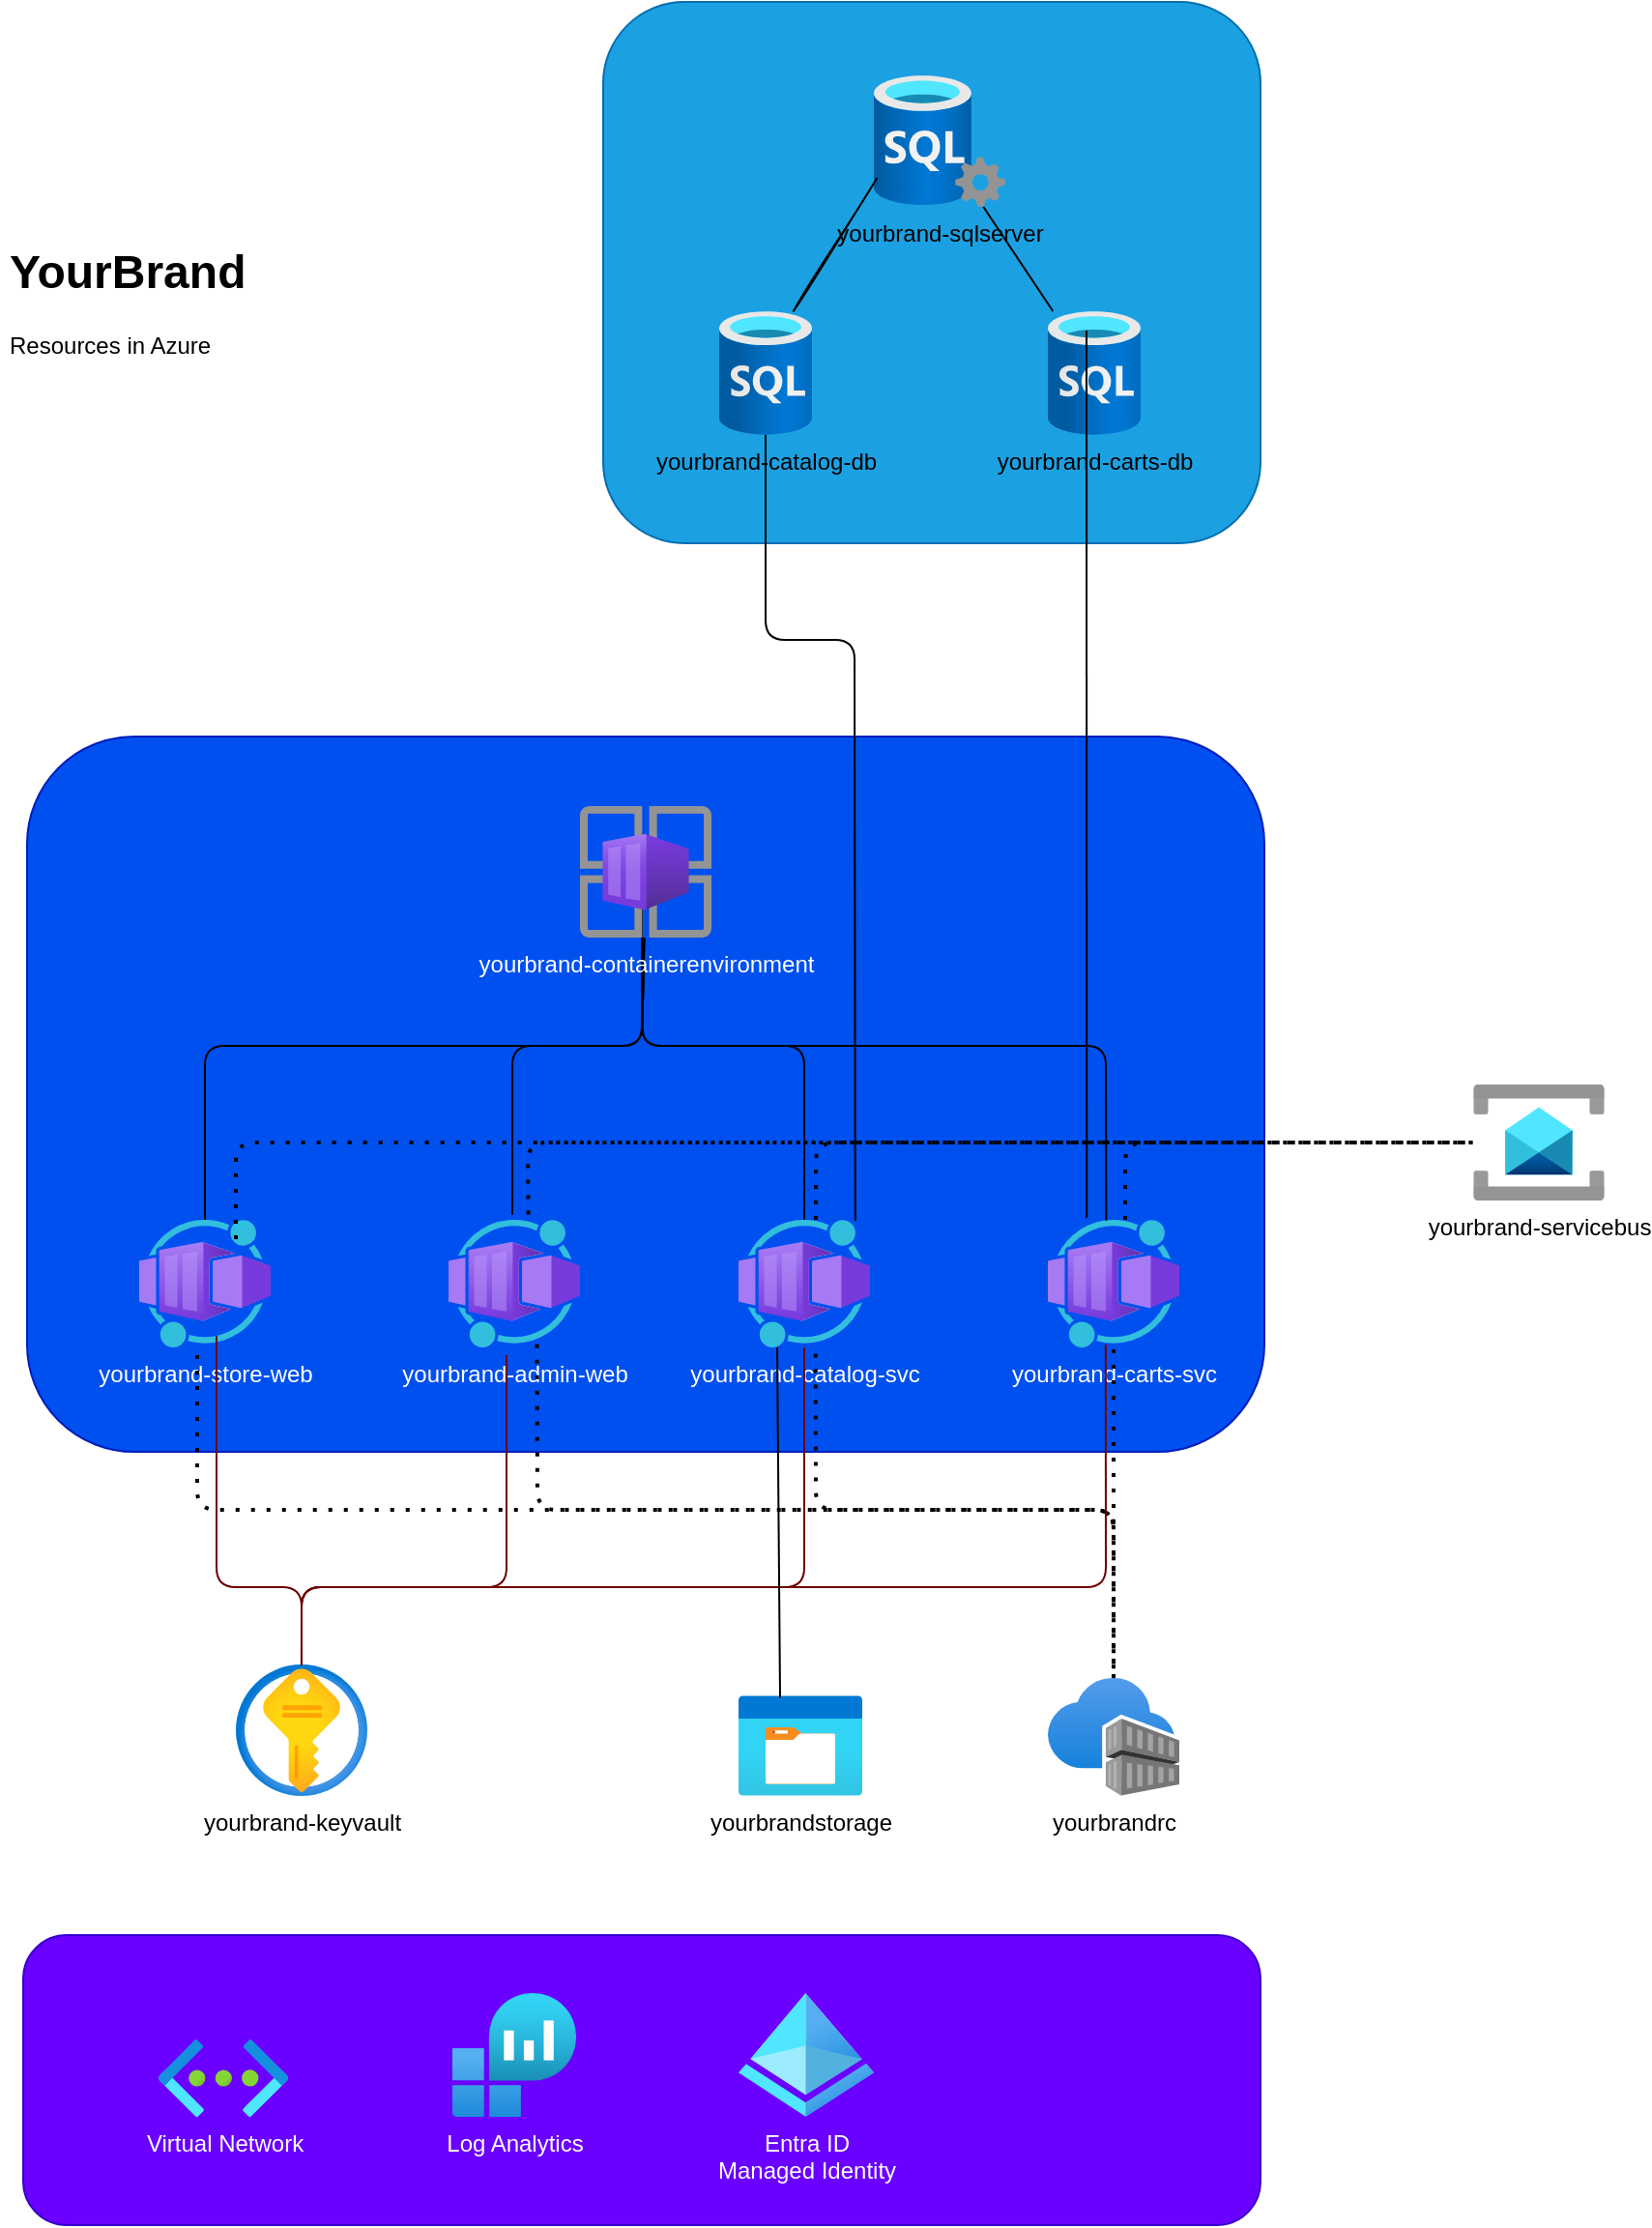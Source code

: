 <mxfile version="22.0.0" type="device">
  <diagram id="WI9T0HZ2pTsCkuznbFz-" name="Page-1">
    <mxGraphModel dx="1468" dy="1755" grid="1" gridSize="10" guides="1" tooltips="1" connect="1" arrows="1" fold="1" page="1" pageScale="1" pageWidth="1169" pageHeight="827" math="0" shadow="0">
      <root>
        <mxCell id="0" />
        <mxCell id="1" parent="0" />
        <mxCell id="i70l2Re3s1WAu30ik2ya-35" value="" style="rounded=1;whiteSpace=wrap;html=1;labelBackgroundColor=none;fillColor=#6a00ff;strokeColor=#3700CC;fontColor=#ffffff;" parent="1" vertex="1">
          <mxGeometry x="320" y="990" width="640" height="150" as="geometry" />
        </mxCell>
        <mxCell id="i70l2Re3s1WAu30ik2ya-33" value="" style="rounded=1;whiteSpace=wrap;html=1;labelBackgroundColor=none;fillColor=#1ba1e2;strokeColor=#006EAF;fontColor=#ffffff;" parent="1" vertex="1">
          <mxGeometry x="620" y="-10" width="340" height="280" as="geometry" />
        </mxCell>
        <mxCell id="i70l2Re3s1WAu30ik2ya-32" value="" style="rounded=1;whiteSpace=wrap;html=1;labelBackgroundColor=none;fillColor=#0050ef;strokeColor=#001DBC;fontColor=#ffffff;" parent="1" vertex="1">
          <mxGeometry x="322" y="370" width="640" height="370" as="geometry" />
        </mxCell>
        <mxCell id="_eD--tQv2EBPczZDE6vB-1" value="yourbrandrc" style="image;aspect=fixed;html=1;points=[];align=center;fontSize=12;image=img/lib/azure2/containers/Container_Registries.svg;hachureGap=4;fontFamily=Helvetica;labelBackgroundColor=none;" parent="1" vertex="1">
          <mxGeometry x="850" y="857" width="68" height="61" as="geometry" />
        </mxCell>
        <mxCell id="_eD--tQv2EBPczZDE6vB-2" value="yourbrand-sqlserver" style="image;aspect=fixed;html=1;points=[];align=center;fontSize=12;image=img/lib/azure2/databases/SQL_Server.svg;hachureGap=4;fontFamily=Helvetica;labelBorderColor=none;labelPosition=center;verticalLabelPosition=bottom;verticalAlign=top;labelBackgroundColor=none;" parent="1" vertex="1">
          <mxGeometry x="760" y="28" width="68" height="68" as="geometry" />
        </mxCell>
        <mxCell id="_eD--tQv2EBPczZDE6vB-5" value="yourbrand-catalog-db" style="image;aspect=fixed;html=1;points=[];align=center;fontSize=12;image=img/lib/azure2/databases/SQL_Database.svg;hachureGap=4;fontFamily=Helvetica;labelBackgroundColor=none;" parent="1" vertex="1">
          <mxGeometry x="680" y="150" width="48" height="64" as="geometry" />
        </mxCell>
        <mxCell id="_eD--tQv2EBPczZDE6vB-6" value="yourbrand-carts-db" style="image;aspect=fixed;html=1;points=[];align=center;fontSize=12;image=img/lib/azure2/databases/SQL_Database.svg;hachureGap=4;fontFamily=Helvetica;labelBackgroundColor=none;" parent="1" vertex="1">
          <mxGeometry x="850" y="150" width="48" height="64" as="geometry" />
        </mxCell>
        <mxCell id="_eD--tQv2EBPczZDE6vB-7" value="yourbrand-keyvault" style="image;aspect=fixed;html=1;points=[];align=center;fontSize=12;image=img/lib/azure2/security/Key_Vaults.svg;hachureGap=4;fontFamily=Helvetica;labelBackgroundColor=none;" parent="1" vertex="1">
          <mxGeometry x="430" y="850" width="68" height="68" as="geometry" />
        </mxCell>
        <mxCell id="_eD--tQv2EBPczZDE6vB-9" value="yourbrand-catalog-svc" style="image;aspect=fixed;html=1;points=[];align=center;fontSize=12;image=img/lib/azure2/other/Worker_Container_App.svg;hachureGap=4;fontFamily=Helvetica;labelBackgroundColor=none;fontColor=#FFFFFF;" parent="1" vertex="1">
          <mxGeometry x="690" y="620" width="68" height="66" as="geometry" />
        </mxCell>
        <mxCell id="_eD--tQv2EBPczZDE6vB-10" value="yourbrand-carts-svc" style="image;aspect=fixed;html=1;points=[];align=center;fontSize=12;image=img/lib/azure2/other/Worker_Container_App.svg;hachureGap=4;fontFamily=Helvetica;labelBackgroundColor=none;fontColor=#FFFFFF;" parent="1" vertex="1">
          <mxGeometry x="850" y="620" width="68" height="66" as="geometry" />
        </mxCell>
        <mxCell id="_eD--tQv2EBPczZDE6vB-11" value="yourbrand-store-web" style="image;aspect=fixed;html=1;points=[];align=center;fontSize=12;image=img/lib/azure2/other/Worker_Container_App.svg;hachureGap=4;fontFamily=Helvetica;labelBackgroundColor=none;fontColor=#FFFFFF;" parent="1" vertex="1">
          <mxGeometry x="380" y="620" width="68" height="66" as="geometry" />
        </mxCell>
        <mxCell id="_eD--tQv2EBPczZDE6vB-12" value="yourbrand-admin-web" style="image;aspect=fixed;html=1;points=[];align=center;fontSize=12;image=img/lib/azure2/other/Worker_Container_App.svg;hachureGap=4;fontFamily=Helvetica;labelBackgroundColor=none;fontColor=#FFFFFF;" parent="1" vertex="1">
          <mxGeometry x="540" y="620" width="68" height="66" as="geometry" />
        </mxCell>
        <mxCell id="_eD--tQv2EBPczZDE6vB-13" value="" style="endArrow=none;html=1;hachureGap=4;fontFamily=Helvetica;fontSize=16;rounded=1;endFill=0;startArrow=none;" parent="1" source="_eD--tQv2EBPczZDE6vB-11" edge="1">
          <mxGeometry width="50" height="50" relative="1" as="geometry">
            <mxPoint x="684.65" y="600.6" as="sourcePoint" />
            <mxPoint x="640" y="420" as="targetPoint" />
            <Array as="points">
              <mxPoint x="414" y="580" />
              <mxPoint x="414" y="530" />
              <mxPoint x="640" y="530" />
            </Array>
          </mxGeometry>
        </mxCell>
        <mxCell id="_eD--tQv2EBPczZDE6vB-14" value="" style="endArrow=none;html=1;hachureGap=4;fontFamily=Helvetica;fontSize=16;exitX=0.485;exitY=-0.039;exitDx=0;exitDy=0;exitPerimeter=0;rounded=1;endFill=0;" parent="1" source="_eD--tQv2EBPczZDE6vB-12" target="_eD--tQv2EBPczZDE6vB-8" edge="1">
          <mxGeometry width="50" height="50" relative="1" as="geometry">
            <mxPoint x="640" y="630" as="sourcePoint" />
            <mxPoint x="640" y="310" as="targetPoint" />
            <Array as="points">
              <mxPoint x="573" y="530" />
              <mxPoint x="640" y="530" />
            </Array>
          </mxGeometry>
        </mxCell>
        <mxCell id="_eD--tQv2EBPczZDE6vB-18" value="" style="endArrow=none;html=1;rounded=0;hachureGap=4;fontFamily=Architects Daughter;fontSource=https%3A%2F%2Ffonts.googleapis.com%2Fcss%3Ffamily%3DArchitects%2BDaughter;fontSize=16;endFill=0;" parent="1" source="_eD--tQv2EBPczZDE6vB-6" target="_eD--tQv2EBPczZDE6vB-2" edge="1">
          <mxGeometry width="50" height="50" relative="1" as="geometry">
            <mxPoint x="980" y="250" as="sourcePoint" />
            <mxPoint x="1030" y="200" as="targetPoint" />
          </mxGeometry>
        </mxCell>
        <mxCell id="2" value="Entra ID&lt;br&gt;Managed Identity" style="aspect=fixed;html=1;points=[];align=center;image;fontSize=12;image=img/lib/azure2/identity/Azure_Active_Directory.svg;labelBackgroundColor=none;fontColor=#FFFFFF;" parent="1" vertex="1">
          <mxGeometry x="690" y="1020" width="70" height="64" as="geometry" />
        </mxCell>
        <mxCell id="3" value="" style="endArrow=none;html=1;rounded=0;sketch=1;hachureGap=4;jiggle=2;curveFitting=1;fontFamily=Architects Daughter;fontSource=https%3A%2F%2Ffonts.googleapis.com%2Fcss%3Ffamily%3DArchitects%2BDaughter;fontSize=16;entryX=0.022;entryY=0.785;entryDx=0;entryDy=0;entryPerimeter=0;exitX=0.801;exitY=-0.002;exitDx=0;exitDy=0;exitPerimeter=0;endFill=0;" parent="1" source="_eD--tQv2EBPczZDE6vB-5" target="_eD--tQv2EBPczZDE6vB-2" edge="1">
          <mxGeometry width="50" height="50" relative="1" as="geometry">
            <mxPoint x="734.842" y="200" as="sourcePoint" />
            <mxPoint x="799.992" y="99.972" as="targetPoint" />
          </mxGeometry>
        </mxCell>
        <mxCell id="5" value="yourbrand-servicebus" style="aspect=fixed;html=1;points=[];align=center;image;fontSize=12;image=img/lib/azure2/integration/Service_Bus.svg;labelBackgroundColor=none;" parent="1" vertex="1">
          <mxGeometry x="1070" y="550" width="68" height="60" as="geometry" />
        </mxCell>
        <mxCell id="6" value="yourbrandstorage" style="aspect=fixed;html=1;points=[];align=center;image;fontSize=12;image=img/lib/azure2/general/Storage_Container.svg;labelBackgroundColor=none;" parent="1" vertex="1">
          <mxGeometry x="690" y="866" width="64" height="52" as="geometry" />
        </mxCell>
        <mxCell id="7" value="Virtual Network" style="aspect=fixed;html=1;points=[];align=center;image;fontSize=12;image=img/lib/azure2/networking/Virtual_Networks.svg;labelBackgroundColor=none;fontColor=#FFFFFF;" parent="1" vertex="1">
          <mxGeometry x="390" y="1044" width="67" height="40" as="geometry" />
        </mxCell>
        <mxCell id="8" value="" style="endArrow=none;dashed=1;html=1;dashPattern=1 3;strokeWidth=2;exitX=0.735;exitY=0.152;exitDx=0;exitDy=0;exitPerimeter=0;" parent="1" source="_eD--tQv2EBPczZDE6vB-11" target="5" edge="1">
          <mxGeometry width="50" height="50" relative="1" as="geometry">
            <mxPoint x="890" y="520" as="sourcePoint" />
            <mxPoint x="1020" y="440" as="targetPoint" />
            <Array as="points">
              <mxPoint x="430" y="580" />
            </Array>
          </mxGeometry>
        </mxCell>
        <mxCell id="9" value="" style="endArrow=none;dashed=1;html=1;dashPattern=1 3;strokeWidth=2;exitX=0.607;exitY=-0.042;exitDx=0;exitDy=0;exitPerimeter=0;" parent="1" source="_eD--tQv2EBPczZDE6vB-12" target="5" edge="1">
          <mxGeometry width="50" height="50" relative="1" as="geometry">
            <mxPoint x="830" y="560" as="sourcePoint" />
            <mxPoint x="880" y="510" as="targetPoint" />
            <Array as="points">
              <mxPoint x="581" y="580" />
            </Array>
          </mxGeometry>
        </mxCell>
        <mxCell id="10" value="" style="endArrow=none;dashed=1;html=1;dashPattern=1 3;strokeWidth=2;" parent="1" target="5" edge="1">
          <mxGeometry width="50" height="50" relative="1" as="geometry">
            <mxPoint x="730" y="620" as="sourcePoint" />
            <mxPoint x="1020" y="580" as="targetPoint" />
            <Array as="points">
              <mxPoint x="730" y="580" />
            </Array>
          </mxGeometry>
        </mxCell>
        <mxCell id="11" value="" style="endArrow=none;dashed=1;html=1;dashPattern=1 3;strokeWidth=2;" parent="1" target="5" edge="1">
          <mxGeometry width="50" height="50" relative="1" as="geometry">
            <mxPoint x="890" y="620" as="sourcePoint" />
            <mxPoint x="1060" y="590" as="targetPoint" />
            <Array as="points">
              <mxPoint x="890" y="580" />
            </Array>
          </mxGeometry>
        </mxCell>
        <mxCell id="17" value="" style="endArrow=none;html=1;exitX=0.888;exitY=0.008;exitDx=0;exitDy=0;exitPerimeter=0;" parent="1" source="_eD--tQv2EBPczZDE6vB-9" target="_eD--tQv2EBPczZDE6vB-5" edge="1">
          <mxGeometry width="50" height="50" relative="1" as="geometry">
            <mxPoint x="860" y="540" as="sourcePoint" />
            <mxPoint x="280" y="490" as="targetPoint" />
            <Array as="points">
              <mxPoint x="750" y="320" />
              <mxPoint x="704" y="320" />
            </Array>
          </mxGeometry>
        </mxCell>
        <mxCell id="i70l2Re3s1WAu30ik2ya-19" value="" style="endArrow=none;dashed=1;html=1;dashPattern=1 3;strokeWidth=2;rounded=1;" parent="1" target="_eD--tQv2EBPczZDE6vB-1" edge="1">
          <mxGeometry width="50" height="50" relative="1" as="geometry">
            <mxPoint x="410" y="690" as="sourcePoint" />
            <mxPoint x="660" y="770" as="targetPoint" />
            <Array as="points">
              <mxPoint x="410" y="770" />
              <mxPoint x="884" y="770" />
            </Array>
          </mxGeometry>
        </mxCell>
        <mxCell id="i70l2Re3s1WAu30ik2ya-20" value="" style="endArrow=none;dashed=1;html=1;dashPattern=1 3;strokeWidth=2;rounded=1;exitX=0.673;exitY=0.975;exitDx=0;exitDy=0;exitPerimeter=0;" parent="1" source="_eD--tQv2EBPczZDE6vB-12" target="_eD--tQv2EBPczZDE6vB-1" edge="1">
          <mxGeometry width="50" height="50" relative="1" as="geometry">
            <mxPoint x="610" y="820" as="sourcePoint" />
            <mxPoint x="870" y="860" as="targetPoint" />
            <Array as="points">
              <mxPoint x="586" y="770" />
              <mxPoint x="884" y="770" />
            </Array>
          </mxGeometry>
        </mxCell>
        <mxCell id="i70l2Re3s1WAu30ik2ya-21" value="" style="endArrow=none;dashed=1;html=1;dashPattern=1 3;strokeWidth=2;rounded=1;entryX=0.586;entryY=0.99;entryDx=0;entryDy=0;entryPerimeter=0;" parent="1" source="_eD--tQv2EBPczZDE6vB-1" target="_eD--tQv2EBPczZDE6vB-9" edge="1">
          <mxGeometry width="50" height="50" relative="1" as="geometry">
            <mxPoint x="870" y="860" as="sourcePoint" />
            <mxPoint x="660" y="770" as="targetPoint" />
            <Array as="points">
              <mxPoint x="884" y="770" />
              <mxPoint x="730" y="770" />
            </Array>
          </mxGeometry>
        </mxCell>
        <mxCell id="i70l2Re3s1WAu30ik2ya-22" value="" style="endArrow=none;dashed=1;html=1;dashPattern=1 3;strokeWidth=2;rounded=1;" parent="1" source="_eD--tQv2EBPczZDE6vB-1" target="_eD--tQv2EBPczZDE6vB-10" edge="1">
          <mxGeometry width="50" height="50" relative="1" as="geometry">
            <mxPoint x="610" y="820" as="sourcePoint" />
            <mxPoint x="660" y="770" as="targetPoint" />
          </mxGeometry>
        </mxCell>
        <mxCell id="i70l2Re3s1WAu30ik2ya-26" value="" style="endArrow=none;html=1;rounded=1;entryX=0.499;entryY=0.008;entryDx=0;entryDy=0;entryPerimeter=0;fillColor=#a20025;strokeColor=#6F0000;" parent="1" target="_eD--tQv2EBPczZDE6vB-7" edge="1">
          <mxGeometry width="50" height="50" relative="1" as="geometry">
            <mxPoint x="420" y="680" as="sourcePoint" />
            <mxPoint x="790" y="780" as="targetPoint" />
            <Array as="points">
              <mxPoint x="420" y="810" />
              <mxPoint x="464" y="810" />
            </Array>
          </mxGeometry>
        </mxCell>
        <mxCell id="i70l2Re3s1WAu30ik2ya-27" value="" style="endArrow=none;html=1;rounded=1;fillColor=#a20025;strokeColor=#6F0000;" parent="1" target="_eD--tQv2EBPczZDE6vB-7" edge="1">
          <mxGeometry width="50" height="50" relative="1" as="geometry">
            <mxPoint x="570" y="690" as="sourcePoint" />
            <mxPoint x="798.932" y="795.544" as="targetPoint" />
            <Array as="points">
              <mxPoint x="570" y="810" />
              <mxPoint x="464" y="810" />
            </Array>
          </mxGeometry>
        </mxCell>
        <mxCell id="i70l2Re3s1WAu30ik2ya-28" value="" style="endArrow=none;html=1;rounded=1;fillColor=#a20025;strokeColor=#6F0000;" parent="1" source="_eD--tQv2EBPczZDE6vB-9" target="_eD--tQv2EBPczZDE6vB-7" edge="1">
          <mxGeometry width="50" height="50" relative="1" as="geometry">
            <mxPoint x="580" y="660" as="sourcePoint" />
            <mxPoint x="660" y="840" as="targetPoint" />
            <Array as="points">
              <mxPoint x="724" y="810" />
              <mxPoint x="464" y="810" />
            </Array>
          </mxGeometry>
        </mxCell>
        <mxCell id="i70l2Re3s1WAu30ik2ya-30" value="&lt;h1&gt;YourBrand&lt;/h1&gt;&lt;p&gt;Resources in Azure&lt;/p&gt;" style="text;html=1;strokeColor=none;fillColor=none;spacing=5;spacingTop=-20;whiteSpace=wrap;overflow=hidden;rounded=0;" parent="1" vertex="1">
          <mxGeometry x="308" y="110" width="190" height="120" as="geometry" />
        </mxCell>
        <mxCell id="i70l2Re3s1WAu30ik2ya-31" value="Log Analytics" style="aspect=fixed;html=1;points=[];align=center;image;fontSize=12;image=img/lib/azure2/management_governance/Log_Analytics_Workspaces.svg;labelBackgroundColor=none;fontColor=#FFFFFF;" parent="1" vertex="1">
          <mxGeometry x="542" y="1020" width="64" height="64" as="geometry" />
        </mxCell>
        <mxCell id="i70l2Re3s1WAu30ik2ya-38" value="" style="endArrow=none;html=1;hachureGap=4;fontFamily=Helvetica;fontSize=16;rounded=1;exitX=0.444;exitY=0.006;exitDx=0;exitDy=0;exitPerimeter=0;endFill=0;" parent="1" source="_eD--tQv2EBPczZDE6vB-10" target="_eD--tQv2EBPczZDE6vB-8" edge="1">
          <mxGeometry width="50" height="50" relative="1" as="geometry">
            <mxPoint x="880.192" y="620.396" as="sourcePoint" />
            <mxPoint x="640" y="320" as="targetPoint" />
            <Array as="points">
              <mxPoint x="880" y="530" />
              <mxPoint x="640" y="530" />
            </Array>
          </mxGeometry>
        </mxCell>
        <mxCell id="i70l2Re3s1WAu30ik2ya-39" value="" style="endArrow=none;html=1;hachureGap=4;fontFamily=Helvetica;fontSize=16;rounded=1;endFill=0;" parent="1" source="_eD--tQv2EBPczZDE6vB-9" target="_eD--tQv2EBPczZDE6vB-8" edge="1">
          <mxGeometry width="50" height="50" relative="1" as="geometry">
            <mxPoint x="724" y="620" as="sourcePoint" />
            <mxPoint x="640" y="310" as="targetPoint" />
            <Array as="points">
              <mxPoint x="724" y="530" />
              <mxPoint x="640" y="530" />
            </Array>
          </mxGeometry>
        </mxCell>
        <mxCell id="_eD--tQv2EBPczZDE6vB-8" value="yourbrand-containerenvironment" style="image;aspect=fixed;html=1;points=[];align=center;fontSize=12;image=img/lib/azure2/other/Container_App_Environments.svg;hachureGap=4;fontFamily=Helvetica;labelBackgroundColor=none;fontColor=#ffffff;" parent="1" vertex="1">
          <mxGeometry x="608" y="406" width="68" height="68" as="geometry" />
        </mxCell>
        <mxCell id="i70l2Re3s1WAu30ik2ya-42" value="" style="endArrow=none;html=1;rounded=1;exitX=0.44;exitY=0.976;exitDx=0;exitDy=0;exitPerimeter=0;fillColor=#a20025;strokeColor=#6F0000;" parent="1" source="_eD--tQv2EBPczZDE6vB-10" target="_eD--tQv2EBPczZDE6vB-7" edge="1">
          <mxGeometry width="50" height="50" relative="1" as="geometry">
            <mxPoint x="734.0" y="696.0" as="sourcePoint" />
            <mxPoint x="476.788" y="860.68" as="targetPoint" />
            <Array as="points">
              <mxPoint x="880" y="810" />
              <mxPoint x="464" y="810" />
            </Array>
          </mxGeometry>
        </mxCell>
        <mxCell id="6cX1WpgOBLvyF5GEZwpW-18" value="" style="endArrow=none;html=1;rounded=0;entryX=0.118;entryY=0.996;entryDx=0;entryDy=0;entryPerimeter=0;exitX=0.336;exitY=0.024;exitDx=0;exitDy=0;exitPerimeter=0;" edge="1" parent="1" source="6">
          <mxGeometry width="50" height="50" relative="1" as="geometry">
            <mxPoint x="711.98" y="860.26" as="sourcePoint" />
            <mxPoint x="710.004" y="685.996" as="targetPoint" />
          </mxGeometry>
        </mxCell>
        <mxCell id="6cX1WpgOBLvyF5GEZwpW-20" value="" style="endArrow=none;html=1;rounded=0;exitX=0.296;exitY=-0.015;exitDx=0;exitDy=0;exitPerimeter=0;" edge="1" parent="1" source="_eD--tQv2EBPczZDE6vB-10">
          <mxGeometry width="50" height="50" relative="1" as="geometry">
            <mxPoint x="770" y="470" as="sourcePoint" />
            <mxPoint x="870" y="160" as="targetPoint" />
          </mxGeometry>
        </mxCell>
      </root>
    </mxGraphModel>
  </diagram>
</mxfile>

